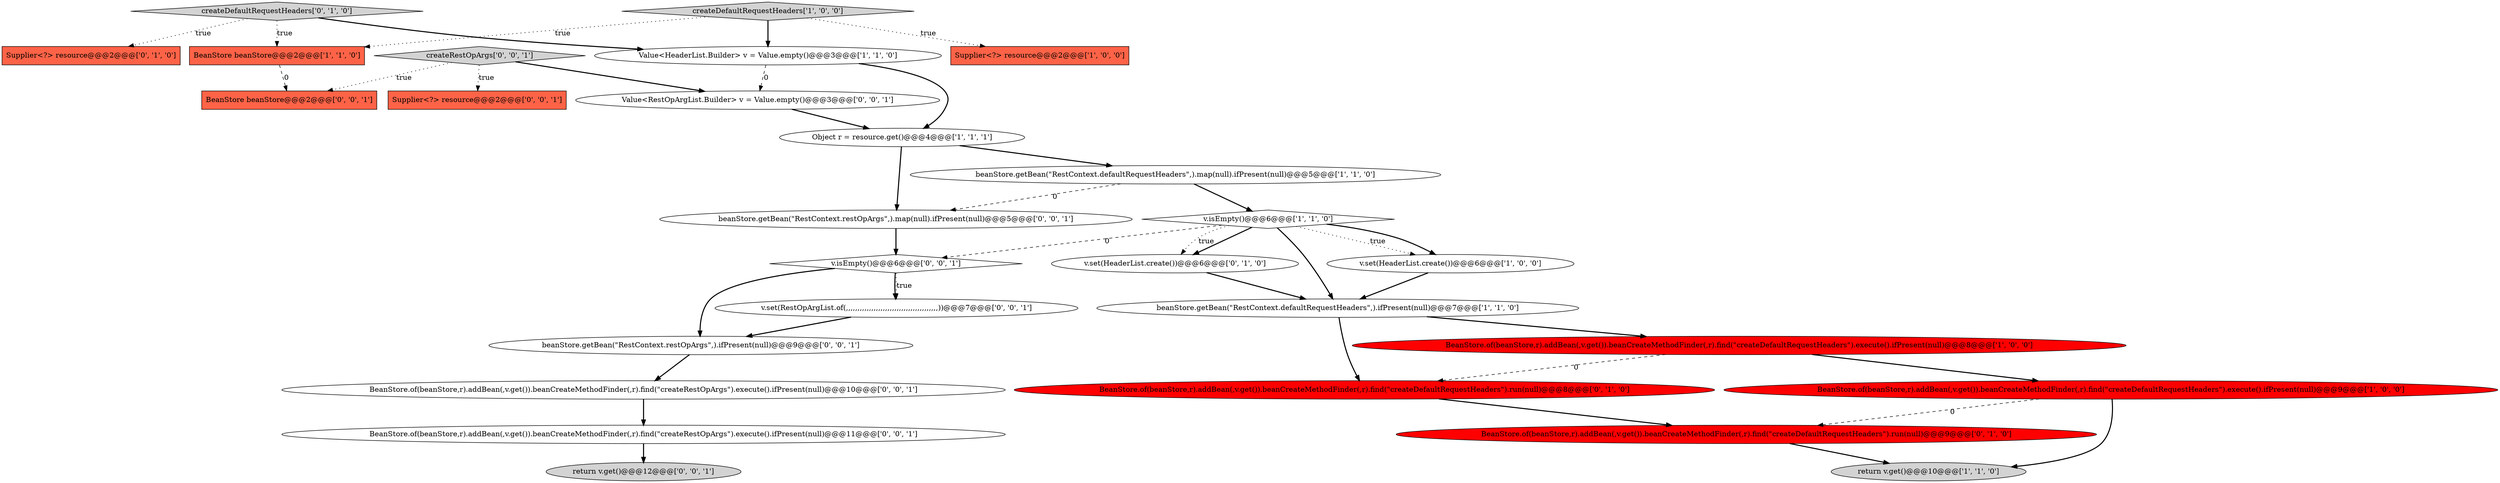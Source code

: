 digraph {
12 [style = filled, label = "v.set(HeaderList.create())@@@6@@@['0', '1', '0']", fillcolor = white, shape = ellipse image = "AAA0AAABBB2BBB"];
11 [style = filled, label = "BeanStore.of(beanStore,r).addBean(,v.get()).beanCreateMethodFinder(,r).find(\"createDefaultRequestHeaders\").execute().ifPresent(null)@@@8@@@['1', '0', '0']", fillcolor = red, shape = ellipse image = "AAA1AAABBB1BBB"];
27 [style = filled, label = "BeanStore.of(beanStore,r).addBean(,v.get()).beanCreateMethodFinder(,r).find(\"createRestOpArgs\").execute().ifPresent(null)@@@11@@@['0', '0', '1']", fillcolor = white, shape = ellipse image = "AAA0AAABBB3BBB"];
21 [style = filled, label = "BeanStore beanStore@@@2@@@['0', '0', '1']", fillcolor = tomato, shape = box image = "AAA0AAABBB3BBB"];
9 [style = filled, label = "BeanStore.of(beanStore,r).addBean(,v.get()).beanCreateMethodFinder(,r).find(\"createDefaultRequestHeaders\").execute().ifPresent(null)@@@9@@@['1', '0', '0']", fillcolor = red, shape = ellipse image = "AAA1AAABBB1BBB"];
19 [style = filled, label = "v.isEmpty()@@@6@@@['0', '0', '1']", fillcolor = white, shape = diamond image = "AAA0AAABBB3BBB"];
26 [style = filled, label = "beanStore.getBean(\"RestContext.restOpArgs\",).map(null).ifPresent(null)@@@5@@@['0', '0', '1']", fillcolor = white, shape = ellipse image = "AAA0AAABBB3BBB"];
6 [style = filled, label = "beanStore.getBean(\"RestContext.defaultRequestHeaders\",).ifPresent(null)@@@7@@@['1', '1', '0']", fillcolor = white, shape = ellipse image = "AAA0AAABBB1BBB"];
13 [style = filled, label = "createDefaultRequestHeaders['0', '1', '0']", fillcolor = lightgray, shape = diamond image = "AAA0AAABBB2BBB"];
14 [style = filled, label = "Supplier<?> resource@@@2@@@['0', '1', '0']", fillcolor = tomato, shape = box image = "AAA0AAABBB2BBB"];
3 [style = filled, label = "v.isEmpty()@@@6@@@['1', '1', '0']", fillcolor = white, shape = diamond image = "AAA0AAABBB1BBB"];
7 [style = filled, label = "BeanStore beanStore@@@2@@@['1', '1', '0']", fillcolor = tomato, shape = box image = "AAA0AAABBB1BBB"];
18 [style = filled, label = "Supplier<?> resource@@@2@@@['0', '0', '1']", fillcolor = tomato, shape = box image = "AAA0AAABBB3BBB"];
5 [style = filled, label = "Value<HeaderList.Builder> v = Value.empty()@@@3@@@['1', '1', '0']", fillcolor = white, shape = ellipse image = "AAA0AAABBB1BBB"];
20 [style = filled, label = "beanStore.getBean(\"RestContext.restOpArgs\",).ifPresent(null)@@@9@@@['0', '0', '1']", fillcolor = white, shape = ellipse image = "AAA0AAABBB3BBB"];
0 [style = filled, label = "Supplier<?> resource@@@2@@@['1', '0', '0']", fillcolor = tomato, shape = box image = "AAA0AAABBB1BBB"];
10 [style = filled, label = "return v.get()@@@10@@@['1', '1', '0']", fillcolor = lightgray, shape = ellipse image = "AAA0AAABBB1BBB"];
2 [style = filled, label = "Object r = resource.get()@@@4@@@['1', '1', '1']", fillcolor = white, shape = ellipse image = "AAA0AAABBB1BBB"];
24 [style = filled, label = "createRestOpArgs['0', '0', '1']", fillcolor = lightgray, shape = diamond image = "AAA0AAABBB3BBB"];
1 [style = filled, label = "v.set(HeaderList.create())@@@6@@@['1', '0', '0']", fillcolor = white, shape = ellipse image = "AAA0AAABBB1BBB"];
25 [style = filled, label = "Value<RestOpArgList.Builder> v = Value.empty()@@@3@@@['0', '0', '1']", fillcolor = white, shape = ellipse image = "AAA0AAABBB3BBB"];
4 [style = filled, label = "beanStore.getBean(\"RestContext.defaultRequestHeaders\",).map(null).ifPresent(null)@@@5@@@['1', '1', '0']", fillcolor = white, shape = ellipse image = "AAA0AAABBB1BBB"];
15 [style = filled, label = "BeanStore.of(beanStore,r).addBean(,v.get()).beanCreateMethodFinder(,r).find(\"createDefaultRequestHeaders\").run(null)@@@8@@@['0', '1', '0']", fillcolor = red, shape = ellipse image = "AAA1AAABBB2BBB"];
16 [style = filled, label = "BeanStore.of(beanStore,r).addBean(,v.get()).beanCreateMethodFinder(,r).find(\"createDefaultRequestHeaders\").run(null)@@@9@@@['0', '1', '0']", fillcolor = red, shape = ellipse image = "AAA1AAABBB2BBB"];
23 [style = filled, label = "v.set(RestOpArgList.of(,,,,,,,,,,,,,,,,,,,,,,,,,,,,,,,,,,,,,,,,))@@@7@@@['0', '0', '1']", fillcolor = white, shape = ellipse image = "AAA0AAABBB3BBB"];
8 [style = filled, label = "createDefaultRequestHeaders['1', '0', '0']", fillcolor = lightgray, shape = diamond image = "AAA0AAABBB1BBB"];
17 [style = filled, label = "BeanStore.of(beanStore,r).addBean(,v.get()).beanCreateMethodFinder(,r).find(\"createRestOpArgs\").execute().ifPresent(null)@@@10@@@['0', '0', '1']", fillcolor = white, shape = ellipse image = "AAA0AAABBB3BBB"];
22 [style = filled, label = "return v.get()@@@12@@@['0', '0', '1']", fillcolor = lightgray, shape = ellipse image = "AAA0AAABBB3BBB"];
4->3 [style = bold, label=""];
23->20 [style = bold, label=""];
2->26 [style = bold, label=""];
20->17 [style = bold, label=""];
9->16 [style = dashed, label="0"];
7->21 [style = dashed, label="0"];
3->1 [style = bold, label=""];
16->10 [style = bold, label=""];
11->15 [style = dashed, label="0"];
19->20 [style = bold, label=""];
8->7 [style = dotted, label="true"];
3->6 [style = bold, label=""];
19->23 [style = dotted, label="true"];
5->25 [style = dashed, label="0"];
13->7 [style = dotted, label="true"];
4->26 [style = dashed, label="0"];
9->10 [style = bold, label=""];
3->12 [style = bold, label=""];
26->19 [style = bold, label=""];
11->9 [style = bold, label=""];
12->6 [style = bold, label=""];
2->4 [style = bold, label=""];
15->16 [style = bold, label=""];
27->22 [style = bold, label=""];
25->2 [style = bold, label=""];
6->15 [style = bold, label=""];
3->19 [style = dashed, label="0"];
5->2 [style = bold, label=""];
1->6 [style = bold, label=""];
8->5 [style = bold, label=""];
24->25 [style = bold, label=""];
19->23 [style = bold, label=""];
6->11 [style = bold, label=""];
3->12 [style = dotted, label="true"];
13->5 [style = bold, label=""];
8->0 [style = dotted, label="true"];
17->27 [style = bold, label=""];
13->14 [style = dotted, label="true"];
24->21 [style = dotted, label="true"];
3->1 [style = dotted, label="true"];
24->18 [style = dotted, label="true"];
}

